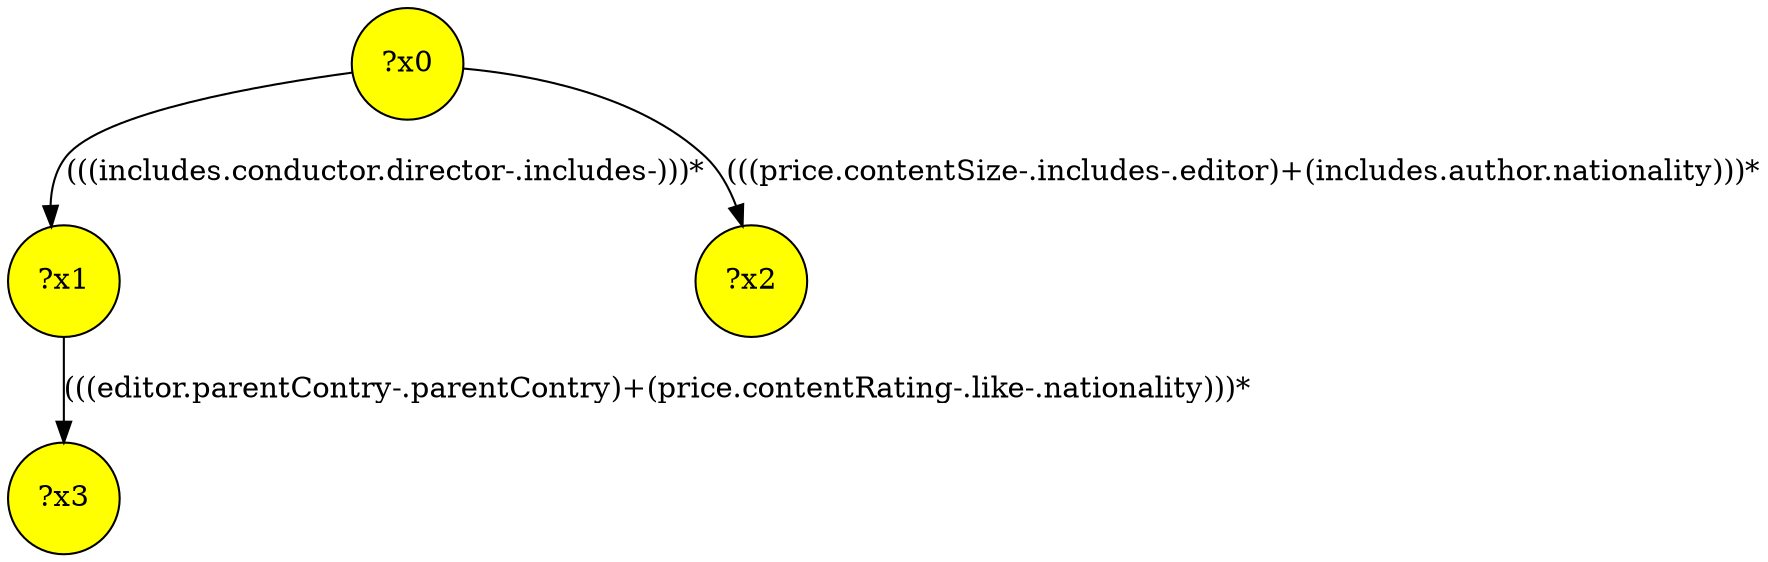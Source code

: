digraph g {
	x3 [fillcolor="yellow", style="filled," shape=circle, label="?x3"];
	x1 [fillcolor="yellow", style="filled," shape=circle, label="?x1"];
	x2 [fillcolor="yellow", style="filled," shape=circle, label="?x2"];
	x0 [fillcolor="yellow", style="filled," shape=circle, label="?x0"];
	x0 -> x1 [label="(((includes.conductor.director-.includes-)))*"];
	x0 -> x2 [label="(((price.contentSize-.includes-.editor)+(includes.author.nationality)))*"];
	x1 -> x3 [label="(((editor.parentContry-.parentContry)+(price.contentRating-.like-.nationality)))*"];
}
